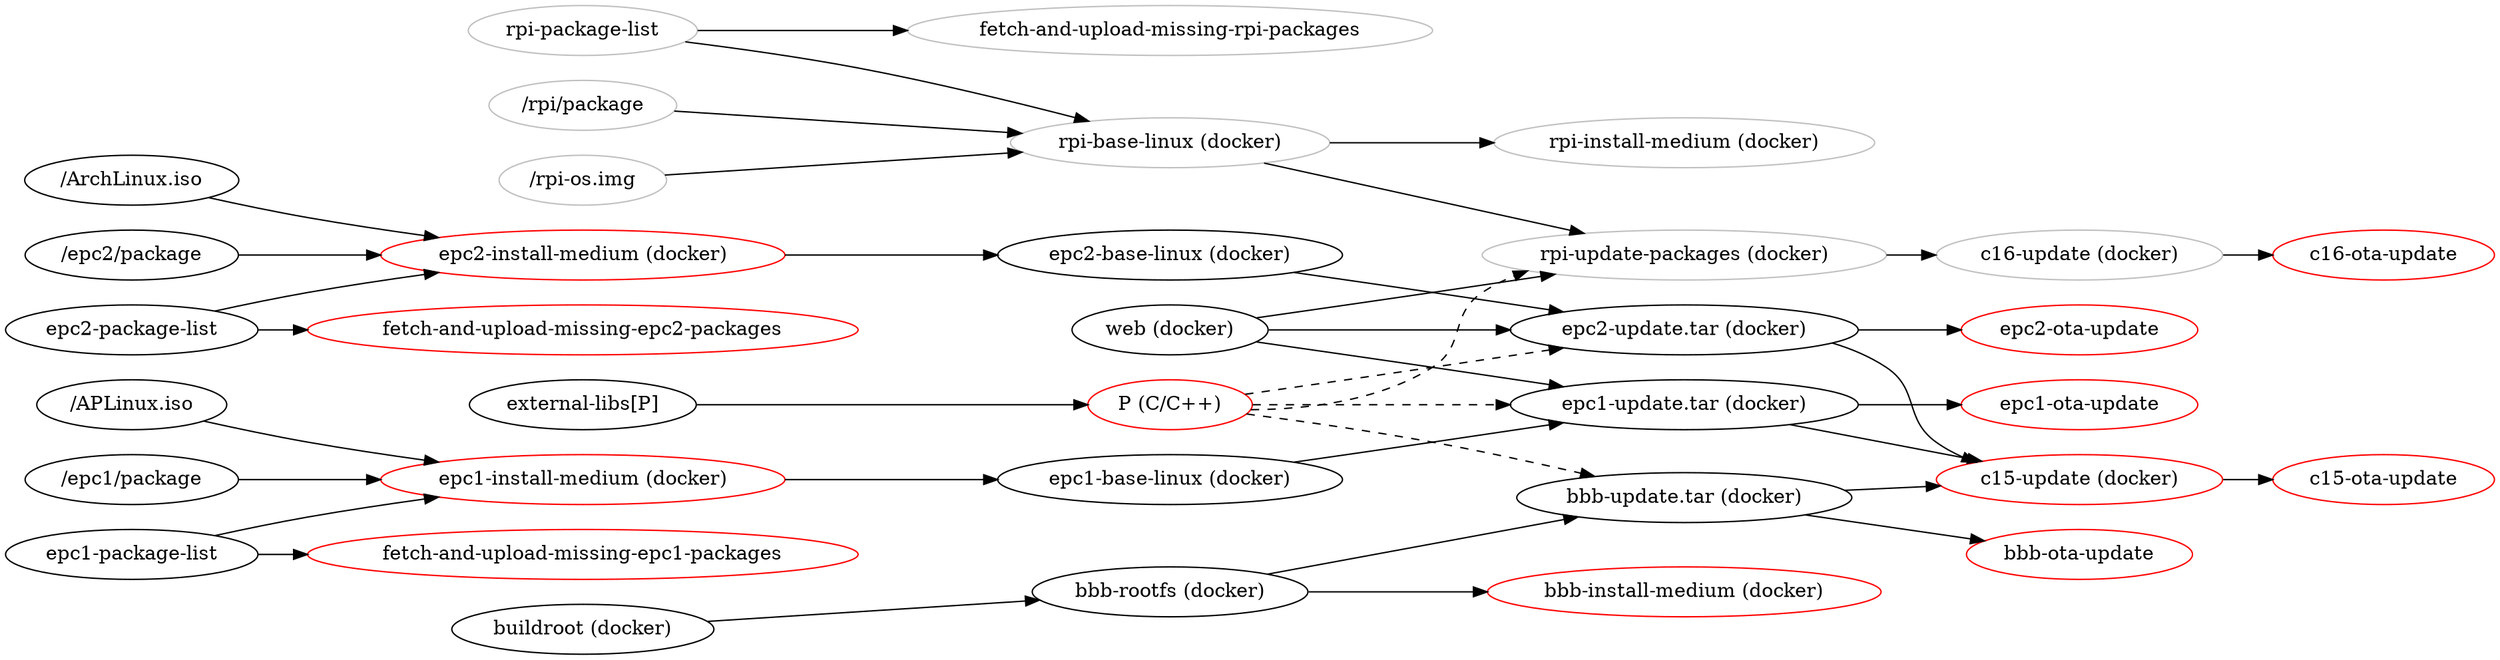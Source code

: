digraph {
  rankdir=LR;

  "P (C/C++)" [color = red]
  "c15-update (docker)" [color = red]
  "c16-update (docker)" [color = red]
  "fetch-and-upload-missing-epc1-packages" [color = red]
  "fetch-and-upload-missing-epc2-packages" [color = red]
  "fetch-and-upload-missing-rpi-packages" [color = red]
  "epc1-ota-update" [color = red]
  "epc2-ota-update" [color = red]
  "bbb-ota-update" [color = red]
  "c15-ota-update" [color = red]
  "c16-ota-update" [color = red]
  "epc1-install-medium (docker)" [color = red]
  "epc2-install-medium (docker)" [color = red]
  "bbb-install-medium (docker)" [color = red]
  
  "rpi-install-medium (docker)" [color = gray]
  "rpi-package-list" [color = gray]
  "rpi-base-linux (docker)" [color = gray]
  "fetch-and-upload-missing-rpi-packages" [color = gray]
  "/rpi-os.img"  [color = gray]
  "/rpi/package" [color = gray]
  "rpi-update-packages (docker)" [color = gray]
  "c16-update (docker)" [color = gray]

  "/APLinux.iso" -> "epc1-install-medium (docker)"
  "/epc1/package" -> "epc1-install-medium (docker)"
  "epc1-package-list"-> "epc1-install-medium (docker)"
  "epc1-package-list" -> "fetch-and-upload-missing-epc1-packages"

  "epc1-install-medium (docker)" -> "epc1-base-linux (docker)"
  "epc1-base-linux (docker)" -> "epc1-update.tar (docker)"
  "epc1-update.tar (docker)" -> "c15-update (docker)"

  "/ArchLinux.iso" -> "epc2-install-medium (docker)"
  "/epc2/package" -> "epc2-install-medium (docker)"
  "epc2-package-list"-> "epc2-install-medium (docker)"
  "epc2-package-list" -> "fetch-and-upload-missing-epc2-packages"

  "epc2-install-medium (docker)" -> "epc2-base-linux (docker)"
  "epc2-base-linux (docker)" -> "epc2-update.tar (docker)"
  "epc2-update.tar (docker)" -> "c15-update (docker)"

  "bbb-update.tar (docker)" -> "c15-update (docker)"
  "bbb-rootfs (docker)" -> "bbb-install-medium (docker)"
  "bbb-rootfs (docker)" -> "bbb-update.tar (docker)"

  "buildroot (docker)" -> "bbb-rootfs (docker)"

  "external-libs[P]" -> "P (C/C++)"

  "web (docker)" -> "epc1-update.tar (docker)"
  "web (docker)" -> "epc2-update.tar (docker)"
  "web (docker)" -> "rpi-update-packages (docker)"

  "P (C/C++)" -> "rpi-update-packages (docker)" [style=dashed]
  "rpi-package-list" -> "rpi-base-linux (docker)"
  "rpi-package-list" -> "fetch-and-upload-missing-rpi-packages"
  "/rpi-os.img" -> "rpi-base-linux (docker)"
  "/rpi/package" -> "rpi-base-linux (docker)"
  "rpi-base-linux (docker)" -> "rpi-install-medium (docker)"
  "rpi-base-linux (docker)" -> "rpi-update-packages (docker)"
  "rpi-update-packages (docker)" -> "c16-update (docker)"

  "P (C/C++)" -> "epc1-update.tar (docker)" [style=dashed]
  "P (C/C++)" -> "epc2-update.tar (docker)" [style=dashed]
  "P (C/C++)" -> "bbb-update.tar (docker)" [style=dashed]

  "c15-update (docker)" -> "c15-ota-update"
  "c16-update (docker)" -> "c16-ota-update"
 
  "epc1-update.tar (docker)" -> "epc1-ota-update"
  "epc2-update.tar (docker)" -> "epc2-ota-update"
  "bbb-update.tar (docker)" -> "bbb-ota-update"
}
# packages fetchen